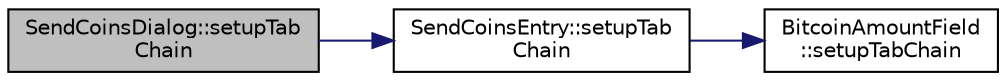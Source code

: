 digraph "SendCoinsDialog::setupTabChain"
{
 // LATEX_PDF_SIZE
  edge [fontname="Helvetica",fontsize="10",labelfontname="Helvetica",labelfontsize="10"];
  node [fontname="Helvetica",fontsize="10",shape=record];
  rankdir="LR";
  Node0 [label="SendCoinsDialog::setupTab\lChain",height=0.2,width=0.4,color="black", fillcolor="grey75", style="filled", fontcolor="black",tooltip=" "];
  Node0 -> Node1 [color="midnightblue",fontsize="10",style="solid",fontname="Helvetica"];
  Node1 [label="SendCoinsEntry::setupTab\lChain",height=0.2,width=0.4,color="black", fillcolor="white", style="filled",URL="$class_send_coins_entry.html#aa431a0bf53174b3a012fe224e472bc13",tooltip=" "];
  Node1 -> Node2 [color="midnightblue",fontsize="10",style="solid",fontname="Helvetica"];
  Node2 [label="BitcoinAmountField\l::setupTabChain",height=0.2,width=0.4,color="black", fillcolor="white", style="filled",URL="$class_bitcoin_amount_field.html#aa48f6950f46333c9e781880ecc279408",tooltip=" "];
}
